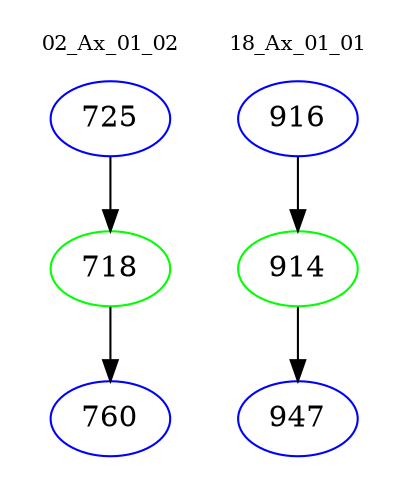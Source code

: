 digraph{
subgraph cluster_0 {
color = white
label = "02_Ax_01_02";
fontsize=10;
T0_725 [label="725", color="blue"]
T0_725 -> T0_718 [color="black"]
T0_718 [label="718", color="green"]
T0_718 -> T0_760 [color="black"]
T0_760 [label="760", color="blue"]
}
subgraph cluster_1 {
color = white
label = "18_Ax_01_01";
fontsize=10;
T1_916 [label="916", color="blue"]
T1_916 -> T1_914 [color="black"]
T1_914 [label="914", color="green"]
T1_914 -> T1_947 [color="black"]
T1_947 [label="947", color="blue"]
}
}
